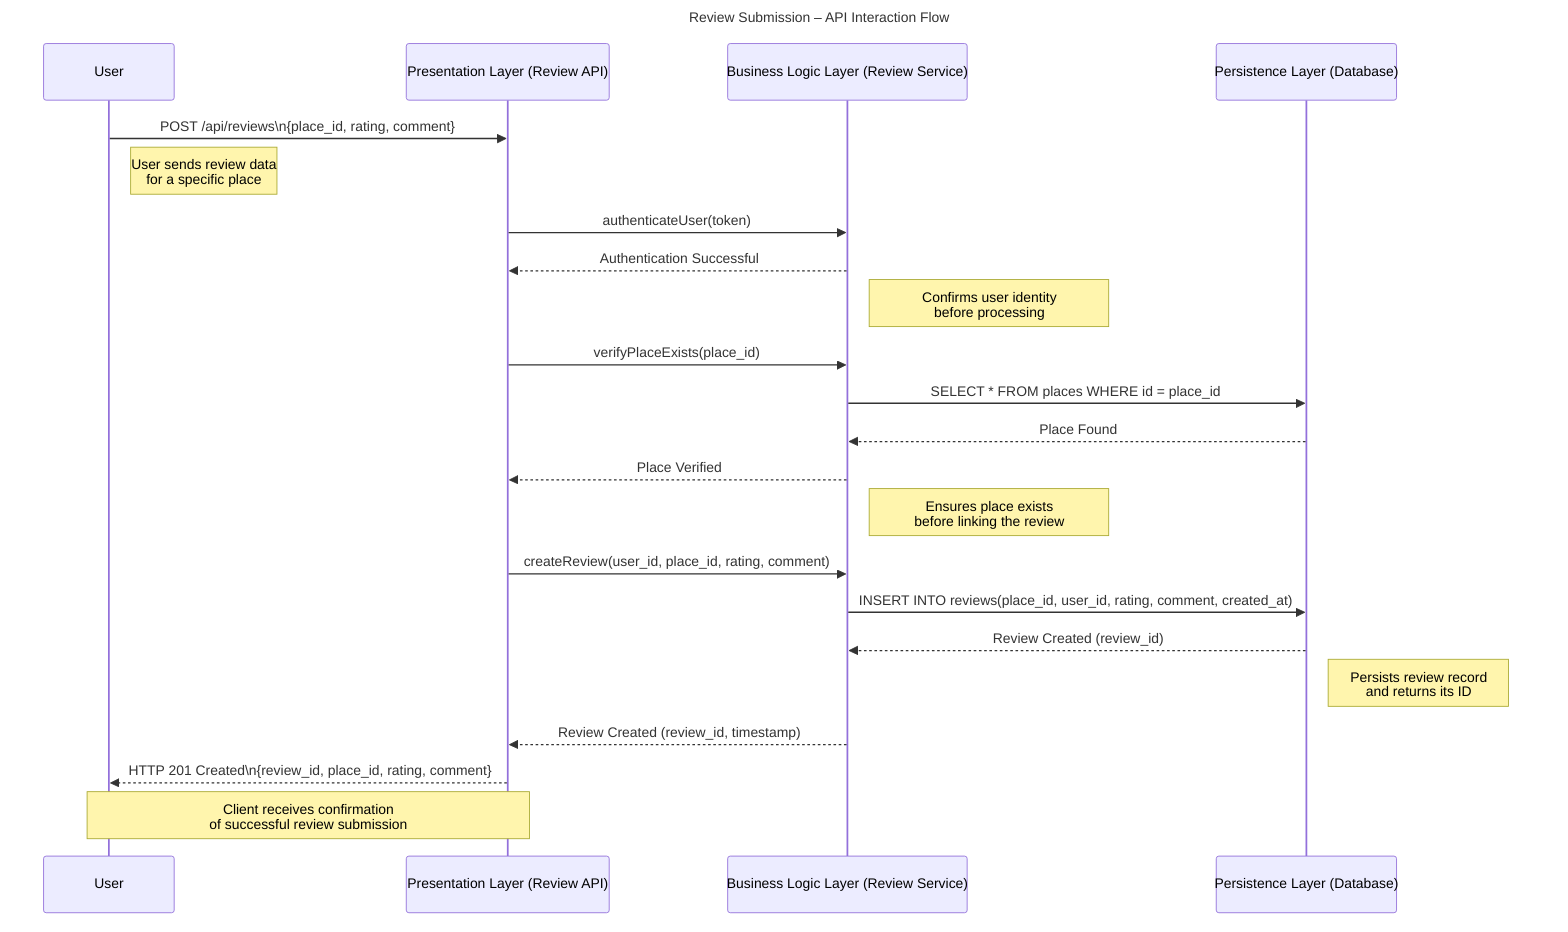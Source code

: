 %% Sequence Diagram – Review Submission API Call (Task 2_2 Alternative Style)

sequenceDiagram
    title: Review Submission – API Interaction Flow

%% These are the participants
    participant Client as User
    participant API as Presentation Layer (Review API)
    participant Logic as Business Logic Layer (Review Service)
    participant DB as Persistence Layer (Database)

%% User submits a new review
    Client->>API: POST /api/reviews\n{place_id, rating, comment}
    note right of Client: User sends review data<br>for a specific place

%% API authenticates the user and validates input
    API->>Logic: authenticateUser(token)
    Logic-->>API: Authentication Successful
    note right of Logic: Confirms user identity<br>before processing

%% API requests business logic to verify the target place
    API->>Logic: verifyPlaceExists(place_id)
    Logic->>DB: SELECT * FROM places WHERE id = place_id
    DB-->>Logic: Place Found
    Logic-->>API: Place Verified
    note right of Logic: Ensures place exists<br>before linking the review

%% Business Logic creates a new Review entity
    API->>Logic: createReview(user_id, place_id, rating, comment)
    Logic->>DB: INSERT INTO reviews(place_id, user_id, rating, comment, created_at)
    DB-->>Logic: Review Created (review_id)
    note right of DB: Persists review record<br>and returns its ID

%% Logic returns success response to the API
    Logic-->>API: Review Created (review_id, timestamp)

%% API sends final confirmation to the user
    API-->>Client: HTTP 201 Created\n{review_id, place_id, rating, comment}
    note over Client,API: Client receives confirmation<br>of successful review submission